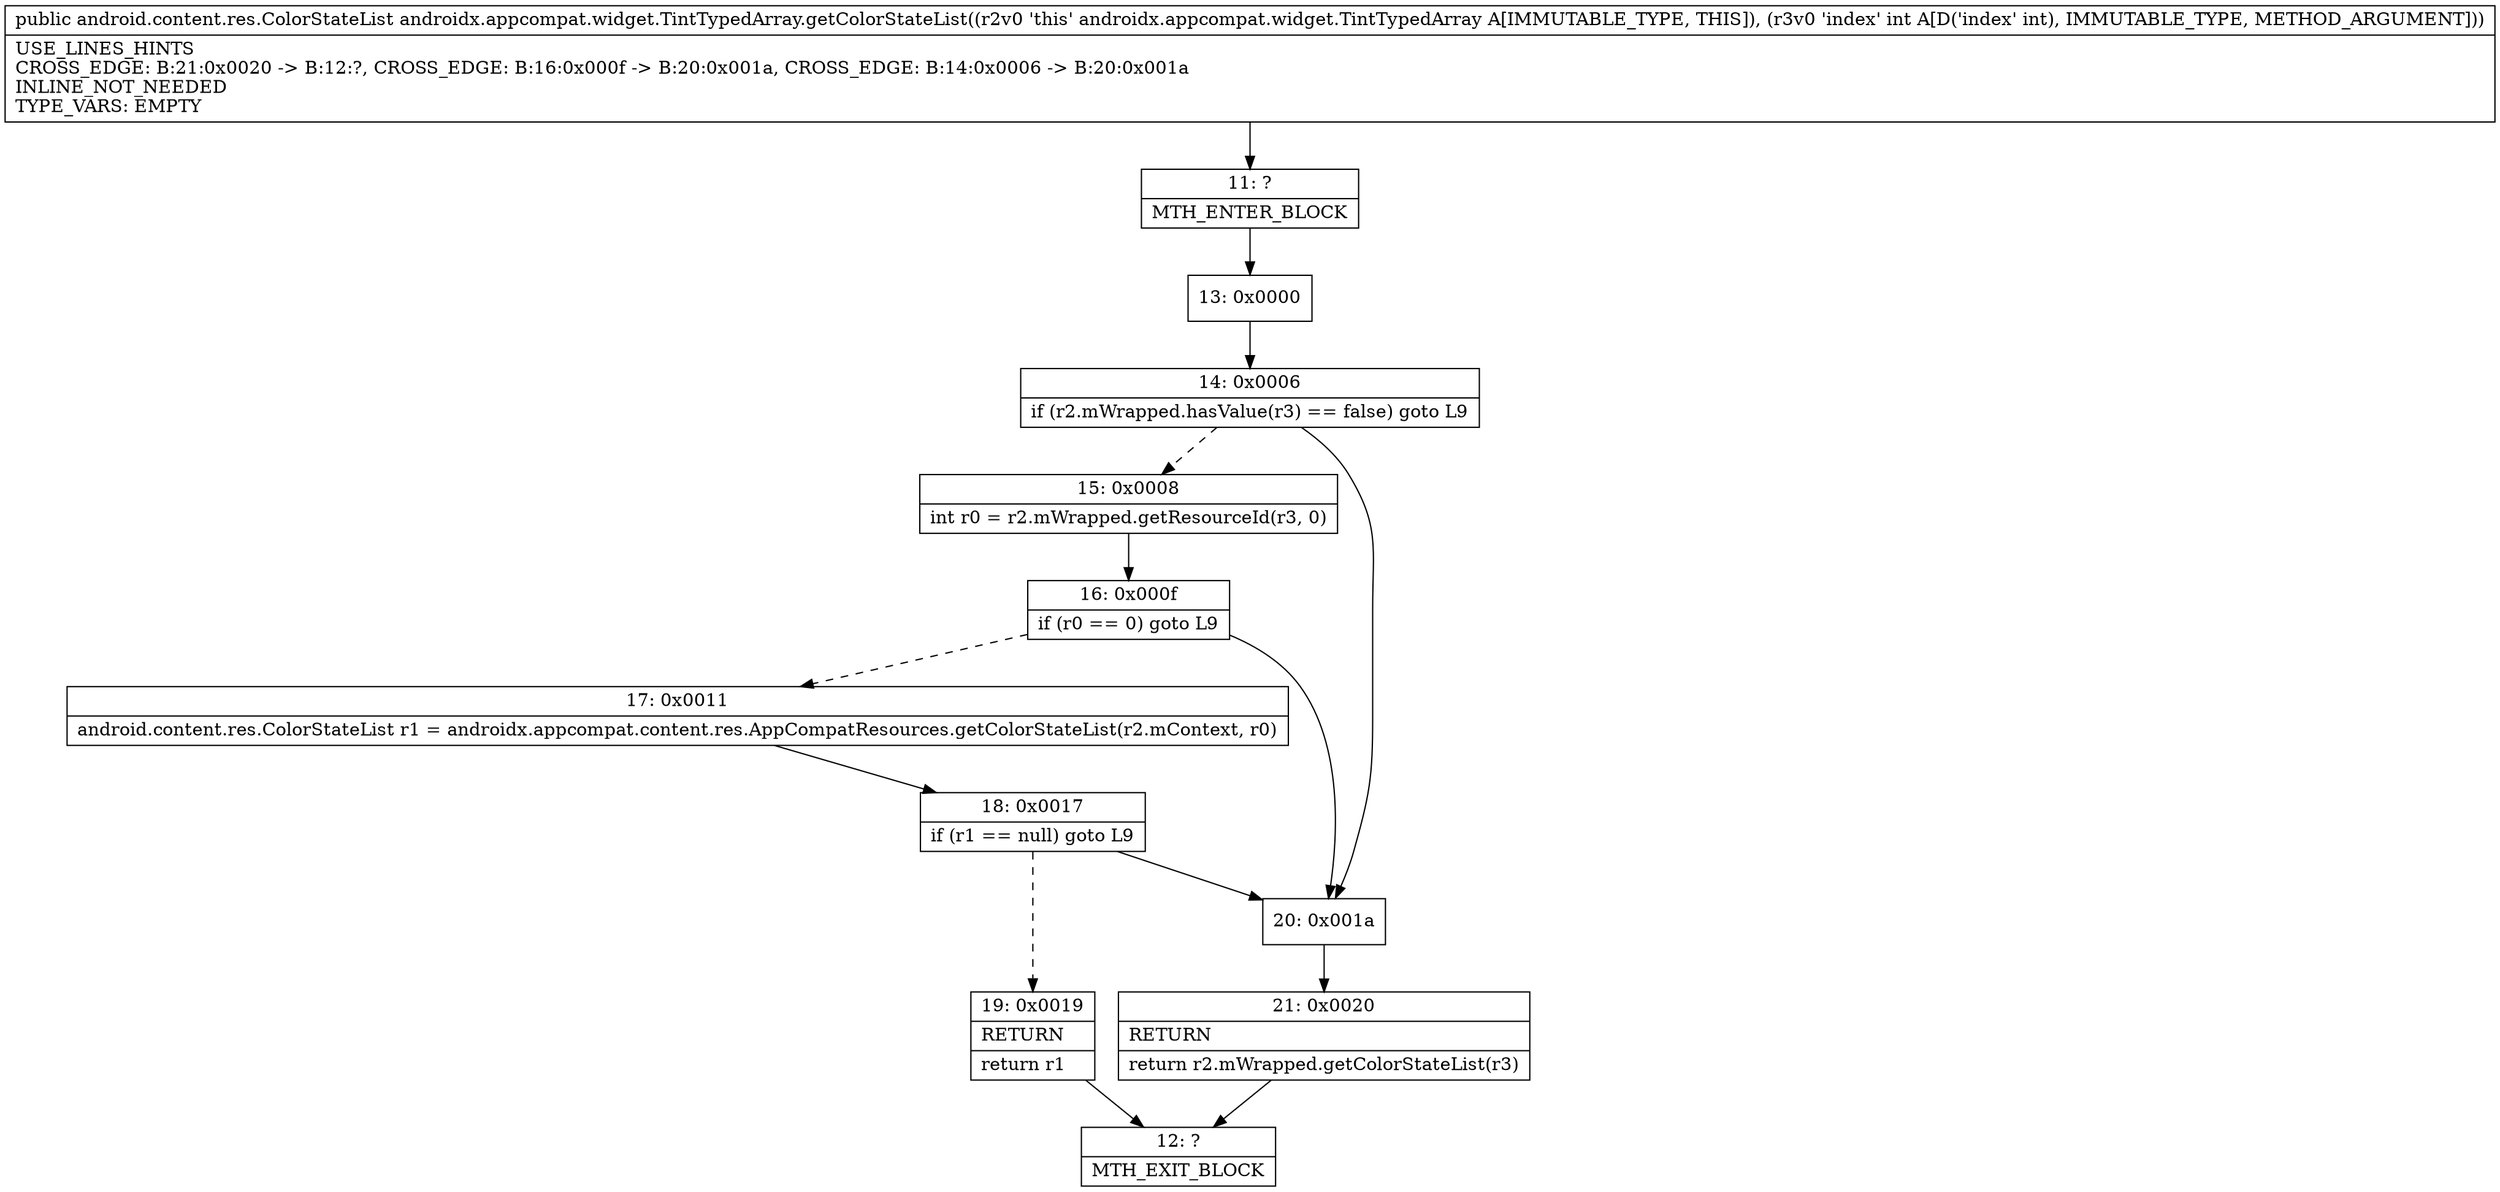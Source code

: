 digraph "CFG forandroidx.appcompat.widget.TintTypedArray.getColorStateList(I)Landroid\/content\/res\/ColorStateList;" {
Node_11 [shape=record,label="{11\:\ ?|MTH_ENTER_BLOCK\l}"];
Node_13 [shape=record,label="{13\:\ 0x0000}"];
Node_14 [shape=record,label="{14\:\ 0x0006|if (r2.mWrapped.hasValue(r3) == false) goto L9\l}"];
Node_15 [shape=record,label="{15\:\ 0x0008|int r0 = r2.mWrapped.getResourceId(r3, 0)\l}"];
Node_16 [shape=record,label="{16\:\ 0x000f|if (r0 == 0) goto L9\l}"];
Node_17 [shape=record,label="{17\:\ 0x0011|android.content.res.ColorStateList r1 = androidx.appcompat.content.res.AppCompatResources.getColorStateList(r2.mContext, r0)\l}"];
Node_18 [shape=record,label="{18\:\ 0x0017|if (r1 == null) goto L9\l}"];
Node_19 [shape=record,label="{19\:\ 0x0019|RETURN\l|return r1\l}"];
Node_12 [shape=record,label="{12\:\ ?|MTH_EXIT_BLOCK\l}"];
Node_20 [shape=record,label="{20\:\ 0x001a}"];
Node_21 [shape=record,label="{21\:\ 0x0020|RETURN\l|return r2.mWrapped.getColorStateList(r3)\l}"];
MethodNode[shape=record,label="{public android.content.res.ColorStateList androidx.appcompat.widget.TintTypedArray.getColorStateList((r2v0 'this' androidx.appcompat.widget.TintTypedArray A[IMMUTABLE_TYPE, THIS]), (r3v0 'index' int A[D('index' int), IMMUTABLE_TYPE, METHOD_ARGUMENT]))  | USE_LINES_HINTS\lCROSS_EDGE: B:21:0x0020 \-\> B:12:?, CROSS_EDGE: B:16:0x000f \-\> B:20:0x001a, CROSS_EDGE: B:14:0x0006 \-\> B:20:0x001a\lINLINE_NOT_NEEDED\lTYPE_VARS: EMPTY\l}"];
MethodNode -> Node_11;Node_11 -> Node_13;
Node_13 -> Node_14;
Node_14 -> Node_15[style=dashed];
Node_14 -> Node_20;
Node_15 -> Node_16;
Node_16 -> Node_17[style=dashed];
Node_16 -> Node_20;
Node_17 -> Node_18;
Node_18 -> Node_19[style=dashed];
Node_18 -> Node_20;
Node_19 -> Node_12;
Node_20 -> Node_21;
Node_21 -> Node_12;
}

